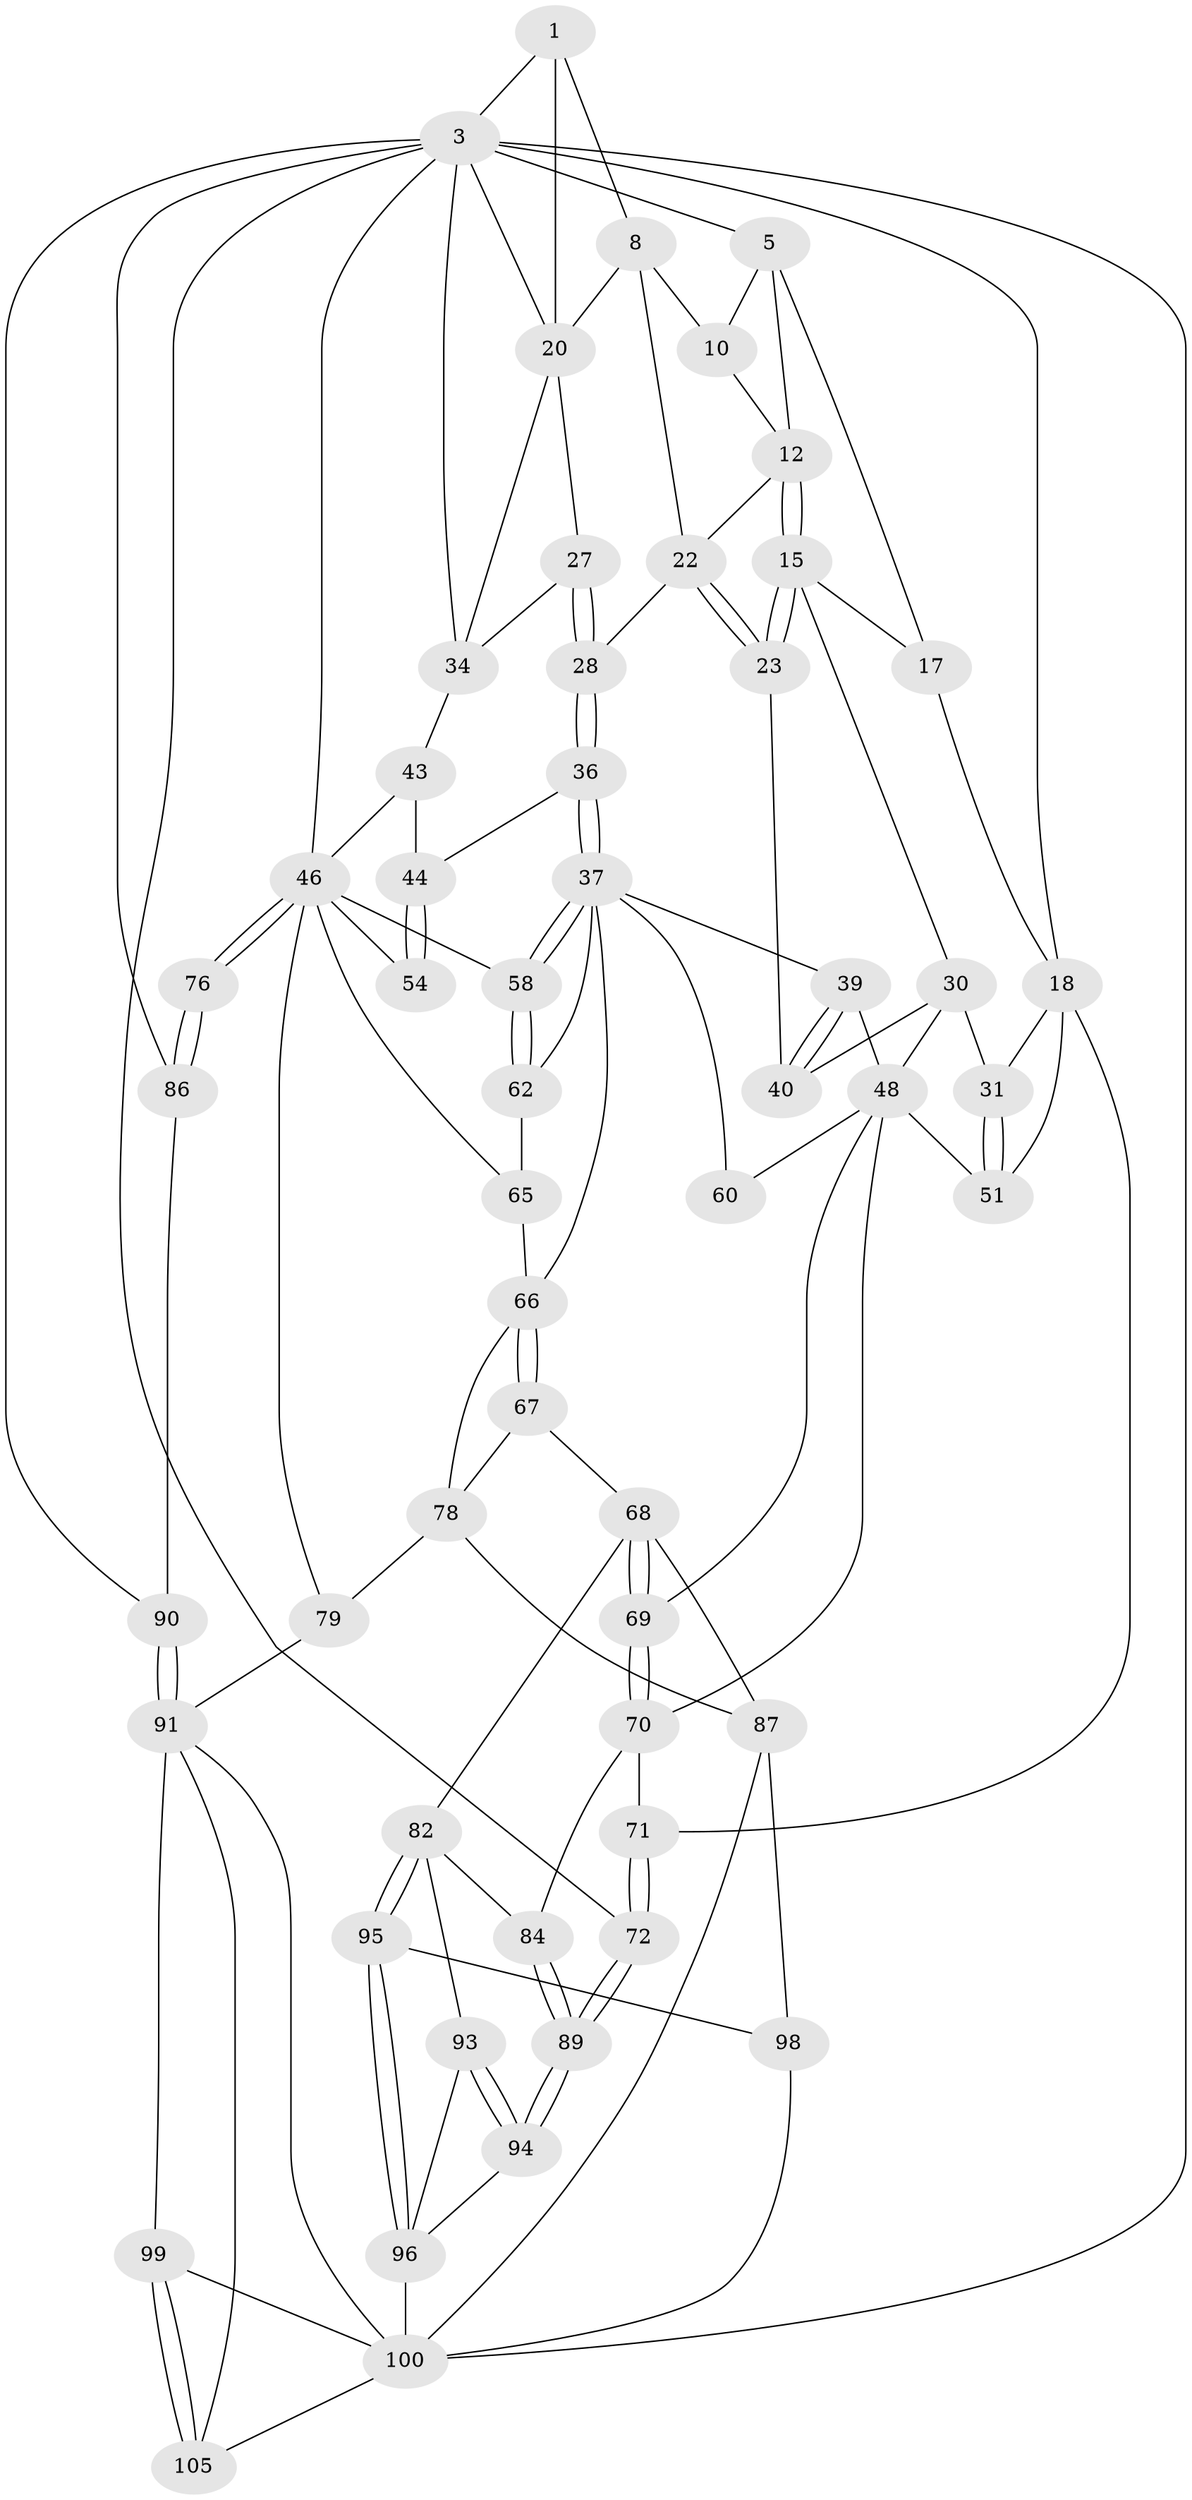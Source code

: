 // original degree distribution, {3: 0.017857142857142856, 4: 0.23214285714285715, 6: 0.21428571428571427, 5: 0.5357142857142857}
// Generated by graph-tools (version 1.1) at 2025/27/03/15/25 16:27:59]
// undirected, 56 vertices, 128 edges
graph export_dot {
graph [start="1"]
  node [color=gray90,style=filled];
  1 [pos="+0.5112703022482308+0",super="+2+7"];
  3 [pos="+1+0",super="+25+4+85"];
  5 [pos="+0+0",super="+6+11"];
  8 [pos="+0.560853829674089+0.11109094394249984",super="+9"];
  10 [pos="+0.4380225092990904+0"];
  12 [pos="+0.12837978287031798+0",super="+13"];
  15 [pos="+0.27489153086984036+0.1846671769222725",super="+16"];
  17 [pos="+0.12670749878264498+0.16828806345985317"];
  18 [pos="+0.0884451659470502+0.18716089092139124",super="+32+19"];
  20 [pos="+0.7948509016865251+0.1700390960372832",super="+26+21"];
  22 [pos="+0.3601250178445201+0.19357090141927907",super="+24"];
  23 [pos="+0.3190463620945332+0.2047624807104839",super="+33"];
  27 [pos="+0.6041692884158174+0.2420619348333615"];
  28 [pos="+0.4607544630488238+0.2661432743842537"];
  30 [pos="+0.1283987685717933+0.3225177164416683",super="+41"];
  31 [pos="+0.08126506887214383+0.3281912127488974"];
  34 [pos="+0.8233366834218235+0.23508621489623993",super="+35"];
  36 [pos="+0.46504218190514385+0.3190921373516832"];
  37 [pos="+0.43506516304984405+0.3852071014386344",super="+38"];
  39 [pos="+0.31345808008707676+0.406467545991736"];
  40 [pos="+0.2591535298412504+0.3332427706324845"];
  43 [pos="+0.6660169158106435+0.36284744468333746"];
  44 [pos="+0.6655133937204772+0.3630512459138849",super="+45"];
  46 [pos="+1+0.5086095426029585",super="+47"];
  48 [pos="+0.18695177538090105+0.43078295223225904",super="+55+49"];
  51 [pos="+0.1135812219936159+0.5026434325807989"];
  54 [pos="+0.6103050704026549+0.45726393509380403"];
  58 [pos="+0.48083556649494213+0.48254147513074364"];
  60 [pos="+0.27516348997755663+0.513421701394064"];
  62 [pos="+0.47655149839220584+0.5164948457962264"];
  65 [pos="+0.4823161133185576+0.5336155728124407"];
  66 [pos="+0.36063218344252596+0.6048459851597564",super="+75"];
  67 [pos="+0.3330892472713132+0.6437652143082664"];
  68 [pos="+0.23939096355815484+0.6583338649098589",super="+81"];
  69 [pos="+0.23587216901641694+0.6545554935921144"];
  70 [pos="+0.1756559606862247+0.6272538055218054",super="+74"];
  71 [pos="+0+0.5986799903823873"];
  72 [pos="+0+0.8042520533211328"];
  76 [pos="+1+0.5153471185829656"];
  78 [pos="+0.571983562345268+0.723209989280822",super="+80"];
  79 [pos="+0.6977533068523456+0.7077350046360558"];
  82 [pos="+0.15636717941497044+0.8085545097027997",super="+83"];
  84 [pos="+0.10458571653937065+0.7799210270755919"];
  86 [pos="+1+0.6424765567520697"];
  87 [pos="+0.4750586353775323+0.7869116099037827",super="+88"];
  89 [pos="+0+0.8131853274283718"];
  90 [pos="+0.8453848494545257+0.8964090578455403",super="+110"];
  91 [pos="+0.7795697314079126+0.8442341992033856",super="+104+92"];
  93 [pos="+0.05565266504870759+0.8853024670024132"];
  94 [pos="+0+0.8861949899645302"];
  95 [pos="+0.195402707600045+0.8632427534916302"];
  96 [pos="+0.15205083312663242+0.9508403748055829",super="+97+109"];
  98 [pos="+0.2833136233439442+0.8776102687798962"];
  99 [pos="+0.6116295619539992+1"];
  100 [pos="+0.5084400530647246+0.9116677062228811",super="+101+106"];
  105 [pos="+0.6177350954091383+1"];
  1 -- 3;
  1 -- 20;
  1 -- 8;
  3 -- 34;
  3 -- 20;
  3 -- 46;
  3 -- 100;
  3 -- 5;
  3 -- 72;
  3 -- 90;
  3 -- 86;
  3 -- 18;
  5 -- 10;
  5 -- 17;
  5 -- 12;
  8 -- 10;
  8 -- 22;
  8 -- 20;
  10 -- 12;
  12 -- 15;
  12 -- 15;
  12 -- 22;
  15 -- 23 [weight=2];
  15 -- 23;
  15 -- 17;
  15 -- 30;
  17 -- 18;
  18 -- 31;
  18 -- 51;
  18 -- 71;
  20 -- 34;
  20 -- 27;
  22 -- 23;
  22 -- 23;
  22 -- 28;
  23 -- 40;
  27 -- 28;
  27 -- 28;
  27 -- 34;
  28 -- 36;
  28 -- 36;
  30 -- 31;
  30 -- 40;
  30 -- 48;
  31 -- 51;
  31 -- 51;
  34 -- 43;
  36 -- 37;
  36 -- 37;
  36 -- 44;
  37 -- 58;
  37 -- 58;
  37 -- 66;
  37 -- 39;
  37 -- 60;
  37 -- 62;
  39 -- 40;
  39 -- 40;
  39 -- 48;
  43 -- 44;
  43 -- 46;
  44 -- 54 [weight=2];
  44 -- 54;
  46 -- 76 [weight=2];
  46 -- 76;
  46 -- 65;
  46 -- 54;
  46 -- 58;
  46 -- 79;
  48 -- 60 [weight=2];
  48 -- 51;
  48 -- 69;
  48 -- 70;
  58 -- 62;
  58 -- 62;
  62 -- 65;
  65 -- 66;
  66 -- 67;
  66 -- 67;
  66 -- 78;
  67 -- 68;
  67 -- 78;
  68 -- 69;
  68 -- 69;
  68 -- 82;
  68 -- 87;
  69 -- 70;
  69 -- 70;
  70 -- 84;
  70 -- 71;
  71 -- 72;
  71 -- 72;
  72 -- 89;
  72 -- 89;
  76 -- 86;
  76 -- 86;
  78 -- 79;
  78 -- 87;
  79 -- 91;
  82 -- 95;
  82 -- 95;
  82 -- 84;
  82 -- 93;
  84 -- 89;
  84 -- 89;
  86 -- 90;
  87 -- 100;
  87 -- 98;
  89 -- 94;
  89 -- 94;
  90 -- 91 [weight=2];
  90 -- 91;
  91 -- 105;
  91 -- 99;
  91 -- 100;
  93 -- 94;
  93 -- 94;
  93 -- 96;
  94 -- 96;
  95 -- 96;
  95 -- 96;
  95 -- 98;
  96 -- 100;
  98 -- 100;
  99 -- 100;
  99 -- 105;
  99 -- 105;
  100 -- 105;
}
